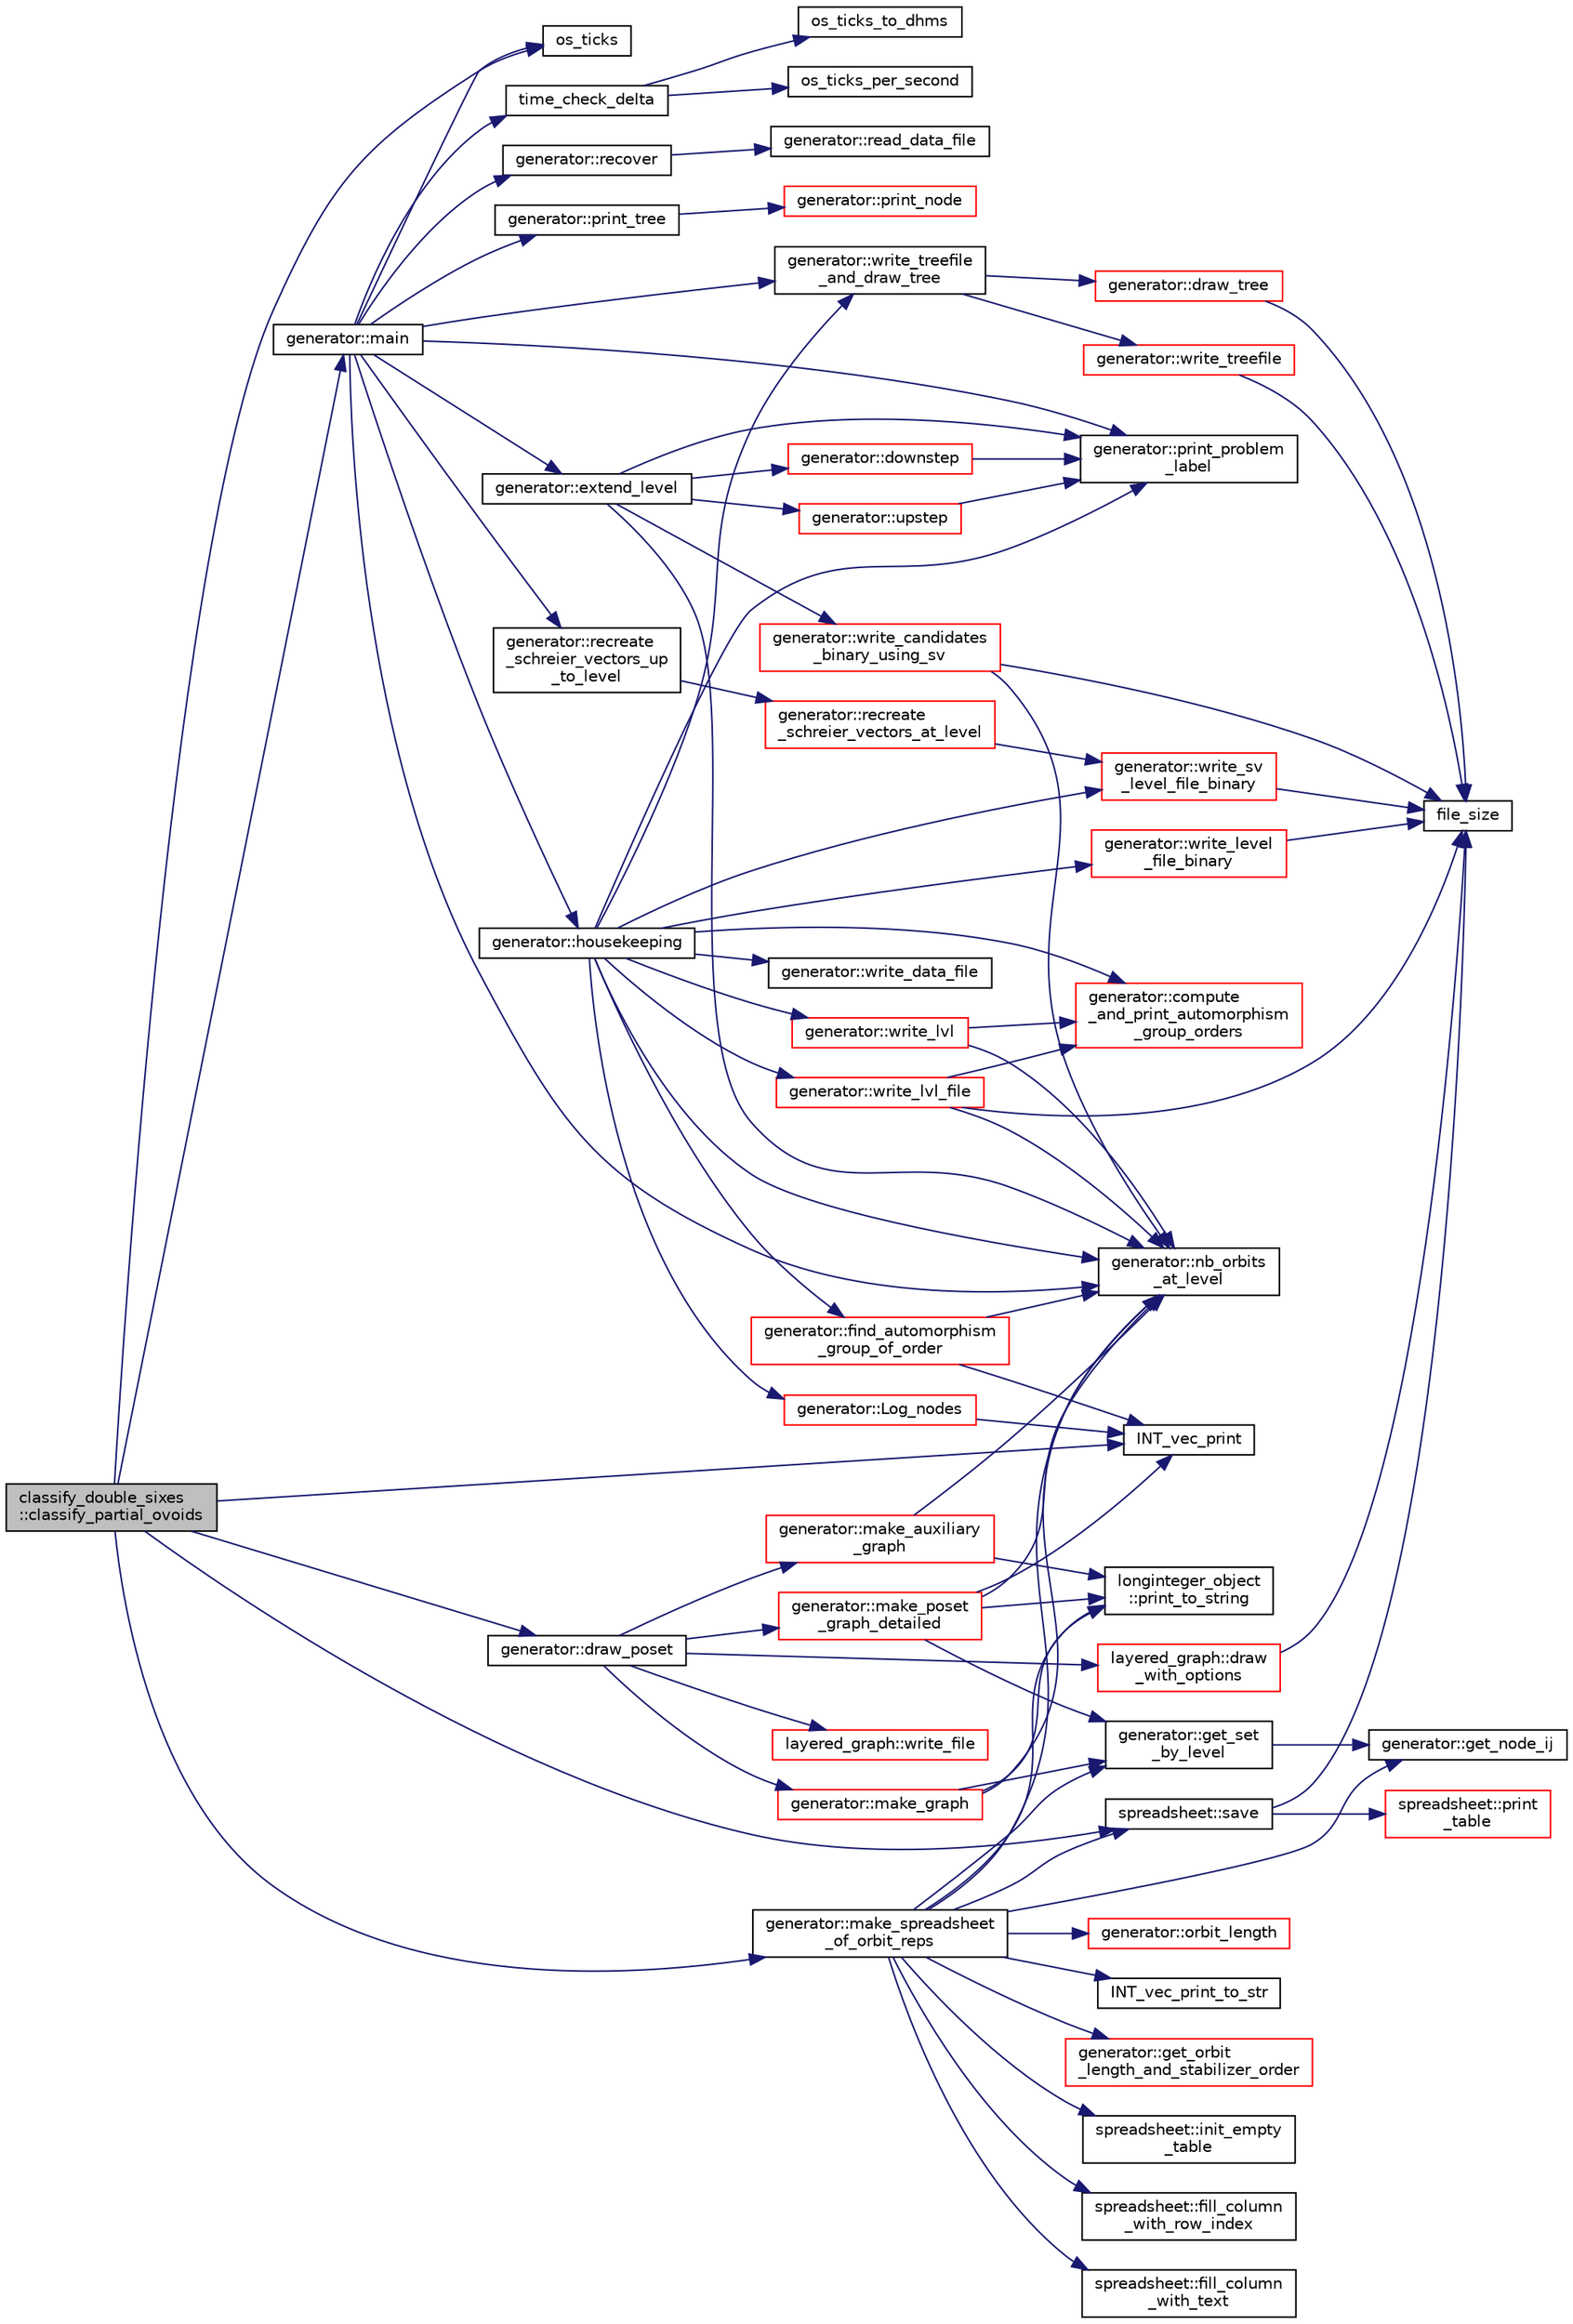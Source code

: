 digraph "classify_double_sixes::classify_partial_ovoids"
{
  edge [fontname="Helvetica",fontsize="10",labelfontname="Helvetica",labelfontsize="10"];
  node [fontname="Helvetica",fontsize="10",shape=record];
  rankdir="LR";
  Node375 [label="classify_double_sixes\l::classify_partial_ovoids",height=0.2,width=0.4,color="black", fillcolor="grey75", style="filled", fontcolor="black"];
  Node375 -> Node376 [color="midnightblue",fontsize="10",style="solid",fontname="Helvetica"];
  Node376 [label="os_ticks",height=0.2,width=0.4,color="black", fillcolor="white", style="filled",URL="$d5/db4/io__and__os_8h.html#a3da6d2b09e35d569adb7101dffcb5224"];
  Node375 -> Node377 [color="midnightblue",fontsize="10",style="solid",fontname="Helvetica"];
  Node377 [label="INT_vec_print",height=0.2,width=0.4,color="black", fillcolor="white", style="filled",URL="$df/dbf/sajeeb_8_c.html#a79a5901af0b47dd0d694109543c027fe"];
  Node375 -> Node378 [color="midnightblue",fontsize="10",style="solid",fontname="Helvetica"];
  Node378 [label="generator::main",height=0.2,width=0.4,color="black", fillcolor="white", style="filled",URL="$d7/d73/classgenerator.html#a01abff8e9f231bf0d82e2e8e0061f242"];
  Node378 -> Node379 [color="midnightblue",fontsize="10",style="solid",fontname="Helvetica"];
  Node379 [label="generator::print_problem\l_label",height=0.2,width=0.4,color="black", fillcolor="white", style="filled",URL="$d7/d73/classgenerator.html#a06d3c064ba84ebe8db3537e6273f16c3"];
  Node378 -> Node376 [color="midnightblue",fontsize="10",style="solid",fontname="Helvetica"];
  Node378 -> Node380 [color="midnightblue",fontsize="10",style="solid",fontname="Helvetica"];
  Node380 [label="time_check_delta",height=0.2,width=0.4,color="black", fillcolor="white", style="filled",URL="$d9/d60/discreta_8h.html#a89a8565e34c7dcbb97180cd6af7454a1"];
  Node380 -> Node381 [color="midnightblue",fontsize="10",style="solid",fontname="Helvetica"];
  Node381 [label="os_ticks_per_second",height=0.2,width=0.4,color="black", fillcolor="white", style="filled",URL="$d5/db4/io__and__os_8h.html#a1b35e7a094dfde9db39ae352c9c17042"];
  Node380 -> Node382 [color="midnightblue",fontsize="10",style="solid",fontname="Helvetica"];
  Node382 [label="os_ticks_to_dhms",height=0.2,width=0.4,color="black", fillcolor="white", style="filled",URL="$d5/db4/io__and__os_8h.html#a0d715587fd9b8ab4e2bc822a2be313ba"];
  Node378 -> Node383 [color="midnightblue",fontsize="10",style="solid",fontname="Helvetica"];
  Node383 [label="generator::recover",height=0.2,width=0.4,color="black", fillcolor="white", style="filled",URL="$d7/d73/classgenerator.html#a96b65270be862c206d5af97c1dde9c17"];
  Node383 -> Node384 [color="midnightblue",fontsize="10",style="solid",fontname="Helvetica"];
  Node384 [label="generator::read_data_file",height=0.2,width=0.4,color="black", fillcolor="white", style="filled",URL="$d7/d73/classgenerator.html#a6109d5e04d03f3cb8263ddfa1d8f78b2"];
  Node378 -> Node385 [color="midnightblue",fontsize="10",style="solid",fontname="Helvetica"];
  Node385 [label="generator::recreate\l_schreier_vectors_up\l_to_level",height=0.2,width=0.4,color="black", fillcolor="white", style="filled",URL="$d7/d73/classgenerator.html#a2ca7599e91bb012d41153aec95f081f7"];
  Node385 -> Node386 [color="midnightblue",fontsize="10",style="solid",fontname="Helvetica"];
  Node386 [label="generator::recreate\l_schreier_vectors_at_level",height=0.2,width=0.4,color="red", fillcolor="white", style="filled",URL="$d7/d73/classgenerator.html#a7d190e196e7c9721c4135f40f01d922f"];
  Node386 -> Node929 [color="midnightblue",fontsize="10",style="solid",fontname="Helvetica"];
  Node929 [label="generator::write_sv\l_level_file_binary",height=0.2,width=0.4,color="red", fillcolor="white", style="filled",URL="$d7/d73/classgenerator.html#ae182254fd2172f14e69dabfd3c63ccdf"];
  Node929 -> Node388 [color="midnightblue",fontsize="10",style="solid",fontname="Helvetica"];
  Node388 [label="file_size",height=0.2,width=0.4,color="black", fillcolor="white", style="filled",URL="$df/dbf/sajeeb_8_c.html#a5c37cf5785204b6e9adf647dc14d0e50"];
  Node378 -> Node933 [color="midnightblue",fontsize="10",style="solid",fontname="Helvetica"];
  Node933 [label="generator::print_tree",height=0.2,width=0.4,color="black", fillcolor="white", style="filled",URL="$d7/d73/classgenerator.html#a4d50a3584d53209baf2bf7d7b9ba31f8"];
  Node933 -> Node934 [color="midnightblue",fontsize="10",style="solid",fontname="Helvetica"];
  Node934 [label="generator::print_node",height=0.2,width=0.4,color="red", fillcolor="white", style="filled",URL="$d7/d73/classgenerator.html#a1e3711f29fa53013750b2009e549ba49"];
  Node378 -> Node947 [color="midnightblue",fontsize="10",style="solid",fontname="Helvetica"];
  Node947 [label="generator::write_treefile\l_and_draw_tree",height=0.2,width=0.4,color="black", fillcolor="white", style="filled",URL="$d7/d73/classgenerator.html#a70c78f45dba413014287e8cde2f7d6b5"];
  Node947 -> Node948 [color="midnightblue",fontsize="10",style="solid",fontname="Helvetica"];
  Node948 [label="generator::write_treefile",height=0.2,width=0.4,color="red", fillcolor="white", style="filled",URL="$d7/d73/classgenerator.html#a5c684cbe4faa75f676549200c475f5c3"];
  Node948 -> Node388 [color="midnightblue",fontsize="10",style="solid",fontname="Helvetica"];
  Node947 -> Node976 [color="midnightblue",fontsize="10",style="solid",fontname="Helvetica"];
  Node976 [label="generator::draw_tree",height=0.2,width=0.4,color="red", fillcolor="white", style="filled",URL="$d7/d73/classgenerator.html#ae3d68e3de8f4a5decdaef2d8008cd4a6"];
  Node976 -> Node388 [color="midnightblue",fontsize="10",style="solid",fontname="Helvetica"];
  Node378 -> Node1044 [color="midnightblue",fontsize="10",style="solid",fontname="Helvetica"];
  Node1044 [label="generator::extend_level",height=0.2,width=0.4,color="black", fillcolor="white", style="filled",URL="$d7/d73/classgenerator.html#a91b84d80ccec0cd2136bc221c30e0f8e"];
  Node1044 -> Node379 [color="midnightblue",fontsize="10",style="solid",fontname="Helvetica"];
  Node1044 -> Node391 [color="midnightblue",fontsize="10",style="solid",fontname="Helvetica"];
  Node391 [label="generator::nb_orbits\l_at_level",height=0.2,width=0.4,color="black", fillcolor="white", style="filled",URL="$d7/d73/classgenerator.html#a020f3d8378448310d044a4a24fadf301"];
  Node1044 -> Node1045 [color="midnightblue",fontsize="10",style="solid",fontname="Helvetica"];
  Node1045 [label="generator::downstep",height=0.2,width=0.4,color="red", fillcolor="white", style="filled",URL="$d7/d73/classgenerator.html#ad90bc284af0b5f5beae960a0bd7a5b43"];
  Node1045 -> Node379 [color="midnightblue",fontsize="10",style="solid",fontname="Helvetica"];
  Node1044 -> Node1103 [color="midnightblue",fontsize="10",style="solid",fontname="Helvetica"];
  Node1103 [label="generator::write_candidates\l_binary_using_sv",height=0.2,width=0.4,color="red", fillcolor="white", style="filled",URL="$d7/d73/classgenerator.html#aef2d3e1048ee00437c56b95685aaff88"];
  Node1103 -> Node391 [color="midnightblue",fontsize="10",style="solid",fontname="Helvetica"];
  Node1103 -> Node388 [color="midnightblue",fontsize="10",style="solid",fontname="Helvetica"];
  Node1044 -> Node1104 [color="midnightblue",fontsize="10",style="solid",fontname="Helvetica"];
  Node1104 [label="generator::upstep",height=0.2,width=0.4,color="red", fillcolor="white", style="filled",URL="$d7/d73/classgenerator.html#ae0f2cebdabc821837f633656d7b0fdfe"];
  Node1104 -> Node379 [color="midnightblue",fontsize="10",style="solid",fontname="Helvetica"];
  Node378 -> Node1201 [color="midnightblue",fontsize="10",style="solid",fontname="Helvetica"];
  Node1201 [label="generator::housekeeping",height=0.2,width=0.4,color="black", fillcolor="white", style="filled",URL="$d7/d73/classgenerator.html#aaf2bd92e8f74eb9fbc3244a6dde6f78c"];
  Node1201 -> Node391 [color="midnightblue",fontsize="10",style="solid",fontname="Helvetica"];
  Node1201 -> Node379 [color="midnightblue",fontsize="10",style="solid",fontname="Helvetica"];
  Node1201 -> Node1202 [color="midnightblue",fontsize="10",style="solid",fontname="Helvetica"];
  Node1202 [label="generator::compute\l_and_print_automorphism\l_group_orders",height=0.2,width=0.4,color="red", fillcolor="white", style="filled",URL="$d7/d73/classgenerator.html#a97568500aaf76ce2d931cef80a25ee57"];
  Node1201 -> Node1207 [color="midnightblue",fontsize="10",style="solid",fontname="Helvetica"];
  Node1207 [label="generator::find_automorphism\l_group_of_order",height=0.2,width=0.4,color="red", fillcolor="white", style="filled",URL="$d7/d73/classgenerator.html#a0e1112dc17485a838afe04b4d011a0df"];
  Node1207 -> Node391 [color="midnightblue",fontsize="10",style="solid",fontname="Helvetica"];
  Node1207 -> Node377 [color="midnightblue",fontsize="10",style="solid",fontname="Helvetica"];
  Node1201 -> Node1212 [color="midnightblue",fontsize="10",style="solid",fontname="Helvetica"];
  Node1212 [label="generator::write_lvl",height=0.2,width=0.4,color="red", fillcolor="white", style="filled",URL="$d7/d73/classgenerator.html#a4427cbf38ba677033cea15f1ca62cce0"];
  Node1212 -> Node391 [color="midnightblue",fontsize="10",style="solid",fontname="Helvetica"];
  Node1212 -> Node1202 [color="midnightblue",fontsize="10",style="solid",fontname="Helvetica"];
  Node1201 -> Node1213 [color="midnightblue",fontsize="10",style="solid",fontname="Helvetica"];
  Node1213 [label="generator::write_level\l_file_binary",height=0.2,width=0.4,color="red", fillcolor="white", style="filled",URL="$d7/d73/classgenerator.html#a68629f7faf4c4931f397761f1fdb1463"];
  Node1213 -> Node388 [color="midnightblue",fontsize="10",style="solid",fontname="Helvetica"];
  Node1201 -> Node929 [color="midnightblue",fontsize="10",style="solid",fontname="Helvetica"];
  Node1201 -> Node1216 [color="midnightblue",fontsize="10",style="solid",fontname="Helvetica"];
  Node1216 [label="generator::write_lvl_file",height=0.2,width=0.4,color="red", fillcolor="white", style="filled",URL="$d7/d73/classgenerator.html#a3d343cf5a5831b03d1bda3d89b1dd935"];
  Node1216 -> Node391 [color="midnightblue",fontsize="10",style="solid",fontname="Helvetica"];
  Node1216 -> Node1202 [color="midnightblue",fontsize="10",style="solid",fontname="Helvetica"];
  Node1216 -> Node388 [color="midnightblue",fontsize="10",style="solid",fontname="Helvetica"];
  Node1201 -> Node1217 [color="midnightblue",fontsize="10",style="solid",fontname="Helvetica"];
  Node1217 [label="generator::write_data_file",height=0.2,width=0.4,color="black", fillcolor="white", style="filled",URL="$d7/d73/classgenerator.html#aa25b0081c8700b91500fd47e0424f4cb"];
  Node1201 -> Node1218 [color="midnightblue",fontsize="10",style="solid",fontname="Helvetica"];
  Node1218 [label="generator::Log_nodes",height=0.2,width=0.4,color="red", fillcolor="white", style="filled",URL="$d7/d73/classgenerator.html#ae9af20d24cee32bf11fe6cb9f9d8cfdf"];
  Node1218 -> Node377 [color="midnightblue",fontsize="10",style="solid",fontname="Helvetica"];
  Node1201 -> Node947 [color="midnightblue",fontsize="10",style="solid",fontname="Helvetica"];
  Node378 -> Node391 [color="midnightblue",fontsize="10",style="solid",fontname="Helvetica"];
  Node375 -> Node1219 [color="midnightblue",fontsize="10",style="solid",fontname="Helvetica"];
  Node1219 [label="generator::draw_poset",height=0.2,width=0.4,color="black", fillcolor="white", style="filled",URL="$d7/d73/classgenerator.html#aa4f99c75a86701ba85e514a294efdf3a"];
  Node1219 -> Node1220 [color="midnightblue",fontsize="10",style="solid",fontname="Helvetica"];
  Node1220 [label="generator::make_auxiliary\l_graph",height=0.2,width=0.4,color="red", fillcolor="white", style="filled",URL="$d7/d73/classgenerator.html#aabd85f45e3975dcf5eb15c0509e58392"];
  Node1220 -> Node391 [color="midnightblue",fontsize="10",style="solid",fontname="Helvetica"];
  Node1220 -> Node1032 [color="midnightblue",fontsize="10",style="solid",fontname="Helvetica"];
  Node1032 [label="longinteger_object\l::print_to_string",height=0.2,width=0.4,color="black", fillcolor="white", style="filled",URL="$dd/d7e/classlonginteger__object.html#abf29fedc2ef57bb6c8bcc8e1f052efda"];
  Node1219 -> Node1236 [color="midnightblue",fontsize="10",style="solid",fontname="Helvetica"];
  Node1236 [label="generator::make_graph",height=0.2,width=0.4,color="red", fillcolor="white", style="filled",URL="$d7/d73/classgenerator.html#a70dd7819a500c8baef63327eb5d72f4c"];
  Node1236 -> Node391 [color="midnightblue",fontsize="10",style="solid",fontname="Helvetica"];
  Node1236 -> Node1032 [color="midnightblue",fontsize="10",style="solid",fontname="Helvetica"];
  Node1236 -> Node1237 [color="midnightblue",fontsize="10",style="solid",fontname="Helvetica"];
  Node1237 [label="generator::get_set\l_by_level",height=0.2,width=0.4,color="black", fillcolor="white", style="filled",URL="$d7/d73/classgenerator.html#a3012a80d862b42c848b84584389c8594"];
  Node1237 -> Node1238 [color="midnightblue",fontsize="10",style="solid",fontname="Helvetica"];
  Node1238 [label="generator::get_node_ij",height=0.2,width=0.4,color="black", fillcolor="white", style="filled",URL="$d7/d73/classgenerator.html#a8cea5411b42336694738530732ede540"];
  Node1219 -> Node1241 [color="midnightblue",fontsize="10",style="solid",fontname="Helvetica"];
  Node1241 [label="generator::make_poset\l_graph_detailed",height=0.2,width=0.4,color="red", fillcolor="white", style="filled",URL="$d7/d73/classgenerator.html#a4f8b07122d32e3db0788f5a385bb1615"];
  Node1241 -> Node391 [color="midnightblue",fontsize="10",style="solid",fontname="Helvetica"];
  Node1241 -> Node377 [color="midnightblue",fontsize="10",style="solid",fontname="Helvetica"];
  Node1241 -> Node1032 [color="midnightblue",fontsize="10",style="solid",fontname="Helvetica"];
  Node1241 -> Node1237 [color="midnightblue",fontsize="10",style="solid",fontname="Helvetica"];
  Node1219 -> Node1245 [color="midnightblue",fontsize="10",style="solid",fontname="Helvetica"];
  Node1245 [label="layered_graph::write_file",height=0.2,width=0.4,color="red", fillcolor="white", style="filled",URL="$da/db1/classlayered__graph.html#aa6be0def70df293f8e50a6aadcbd5d89"];
  Node1219 -> Node1247 [color="midnightblue",fontsize="10",style="solid",fontname="Helvetica"];
  Node1247 [label="layered_graph::draw\l_with_options",height=0.2,width=0.4,color="red", fillcolor="white", style="filled",URL="$da/db1/classlayered__graph.html#a4c76e40c6cf5bfb2ab2df20c33e846bc"];
  Node1247 -> Node388 [color="midnightblue",fontsize="10",style="solid",fontname="Helvetica"];
  Node375 -> Node1259 [color="midnightblue",fontsize="10",style="solid",fontname="Helvetica"];
  Node1259 [label="generator::make_spreadsheet\l_of_orbit_reps",height=0.2,width=0.4,color="black", fillcolor="white", style="filled",URL="$d7/d73/classgenerator.html#a2fb3f7b149d0207cf859b33529282e22"];
  Node1259 -> Node1260 [color="midnightblue",fontsize="10",style="solid",fontname="Helvetica"];
  Node1260 [label="generator::orbit_length",height=0.2,width=0.4,color="red", fillcolor="white", style="filled",URL="$d7/d73/classgenerator.html#a38a102d644c03c18ad901f1a815a7f6c"];
  Node1259 -> Node391 [color="midnightblue",fontsize="10",style="solid",fontname="Helvetica"];
  Node1259 -> Node1237 [color="midnightblue",fontsize="10",style="solid",fontname="Helvetica"];
  Node1259 -> Node1262 [color="midnightblue",fontsize="10",style="solid",fontname="Helvetica"];
  Node1262 [label="INT_vec_print_to_str",height=0.2,width=0.4,color="black", fillcolor="white", style="filled",URL="$d5/db4/io__and__os_8h.html#abadd2acf410e5c491f6740899538160d"];
  Node1259 -> Node1263 [color="midnightblue",fontsize="10",style="solid",fontname="Helvetica"];
  Node1263 [label="generator::get_orbit\l_length_and_stabilizer_order",height=0.2,width=0.4,color="red", fillcolor="white", style="filled",URL="$d7/d73/classgenerator.html#a3b61656a33d833f30f2ac88406186a36"];
  Node1259 -> Node1032 [color="midnightblue",fontsize="10",style="solid",fontname="Helvetica"];
  Node1259 -> Node1238 [color="midnightblue",fontsize="10",style="solid",fontname="Helvetica"];
  Node1259 -> Node1264 [color="midnightblue",fontsize="10",style="solid",fontname="Helvetica"];
  Node1264 [label="spreadsheet::init_empty\l_table",height=0.2,width=0.4,color="black", fillcolor="white", style="filled",URL="$d8/d11/classspreadsheet.html#ad941232fa1d9ccf29fcebb8e56c15681"];
  Node1259 -> Node1265 [color="midnightblue",fontsize="10",style="solid",fontname="Helvetica"];
  Node1265 [label="spreadsheet::fill_column\l_with_row_index",height=0.2,width=0.4,color="black", fillcolor="white", style="filled",URL="$d8/d11/classspreadsheet.html#a24ffe3a895380385eb9d60c1a4389157"];
  Node1259 -> Node1266 [color="midnightblue",fontsize="10",style="solid",fontname="Helvetica"];
  Node1266 [label="spreadsheet::fill_column\l_with_text",height=0.2,width=0.4,color="black", fillcolor="white", style="filled",URL="$d8/d11/classspreadsheet.html#a7b49e3dfb10f5cdd57bacd4d21a60e3c"];
  Node1259 -> Node1267 [color="midnightblue",fontsize="10",style="solid",fontname="Helvetica"];
  Node1267 [label="spreadsheet::save",height=0.2,width=0.4,color="black", fillcolor="white", style="filled",URL="$d8/d11/classspreadsheet.html#ac8744dac17eef1474584aae9551927f6"];
  Node1267 -> Node1268 [color="midnightblue",fontsize="10",style="solid",fontname="Helvetica"];
  Node1268 [label="spreadsheet::print\l_table",height=0.2,width=0.4,color="red", fillcolor="white", style="filled",URL="$d8/d11/classspreadsheet.html#a0760eae2a96ee698fef84cd8f2655197"];
  Node1267 -> Node388 [color="midnightblue",fontsize="10",style="solid",fontname="Helvetica"];
  Node375 -> Node1267 [color="midnightblue",fontsize="10",style="solid",fontname="Helvetica"];
}
